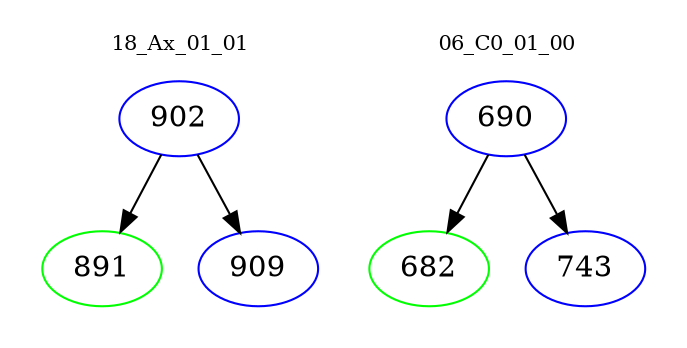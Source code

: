 digraph{
subgraph cluster_0 {
color = white
label = "18_Ax_01_01";
fontsize=10;
T0_902 [label="902", color="blue"]
T0_902 -> T0_891 [color="black"]
T0_891 [label="891", color="green"]
T0_902 -> T0_909 [color="black"]
T0_909 [label="909", color="blue"]
}
subgraph cluster_1 {
color = white
label = "06_C0_01_00";
fontsize=10;
T1_690 [label="690", color="blue"]
T1_690 -> T1_682 [color="black"]
T1_682 [label="682", color="green"]
T1_690 -> T1_743 [color="black"]
T1_743 [label="743", color="blue"]
}
}
